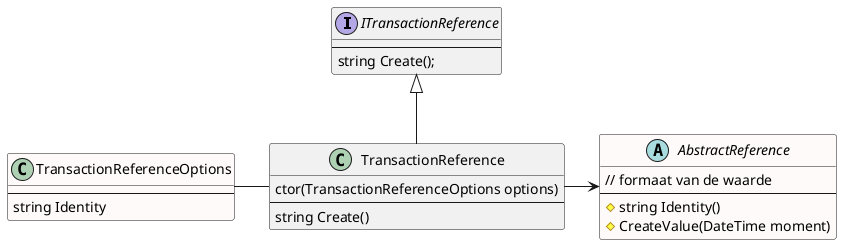 @startuml class-transaction-reference

interface ITransactionReference {
    --
    string Create();
}

abstract class AbstractReference #Snow {
    // formaat van de waarde
    --
    #string Identity()
    #CreateValue(DateTime moment)
}

class TransactionReferenceOptions #Snow {
    --
    string Identity
}

class TransactionReference {
    ctor(TransactionReferenceOptions options)
    --
    string Create()
}

ITransactionReference <|-- TransactionReference
AbstractReference <-left- TransactionReference
TransactionReference -left- TransactionReferenceOptions

@enduml